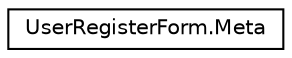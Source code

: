 digraph "Graphical Class Hierarchy"
{
 // LATEX_PDF_SIZE
  edge [fontname="Helvetica",fontsize="10",labelfontname="Helvetica",labelfontsize="10"];
  node [fontname="Helvetica",fontsize="10",shape=record];
  rankdir="LR";
  Node0 [label="UserRegisterForm.Meta",height=0.2,width=0.4,color="black", fillcolor="white", style="filled",URL="$classusers_1_1forms_1_1UserRegisterForm_1_1Meta.html",tooltip=" "];
}
